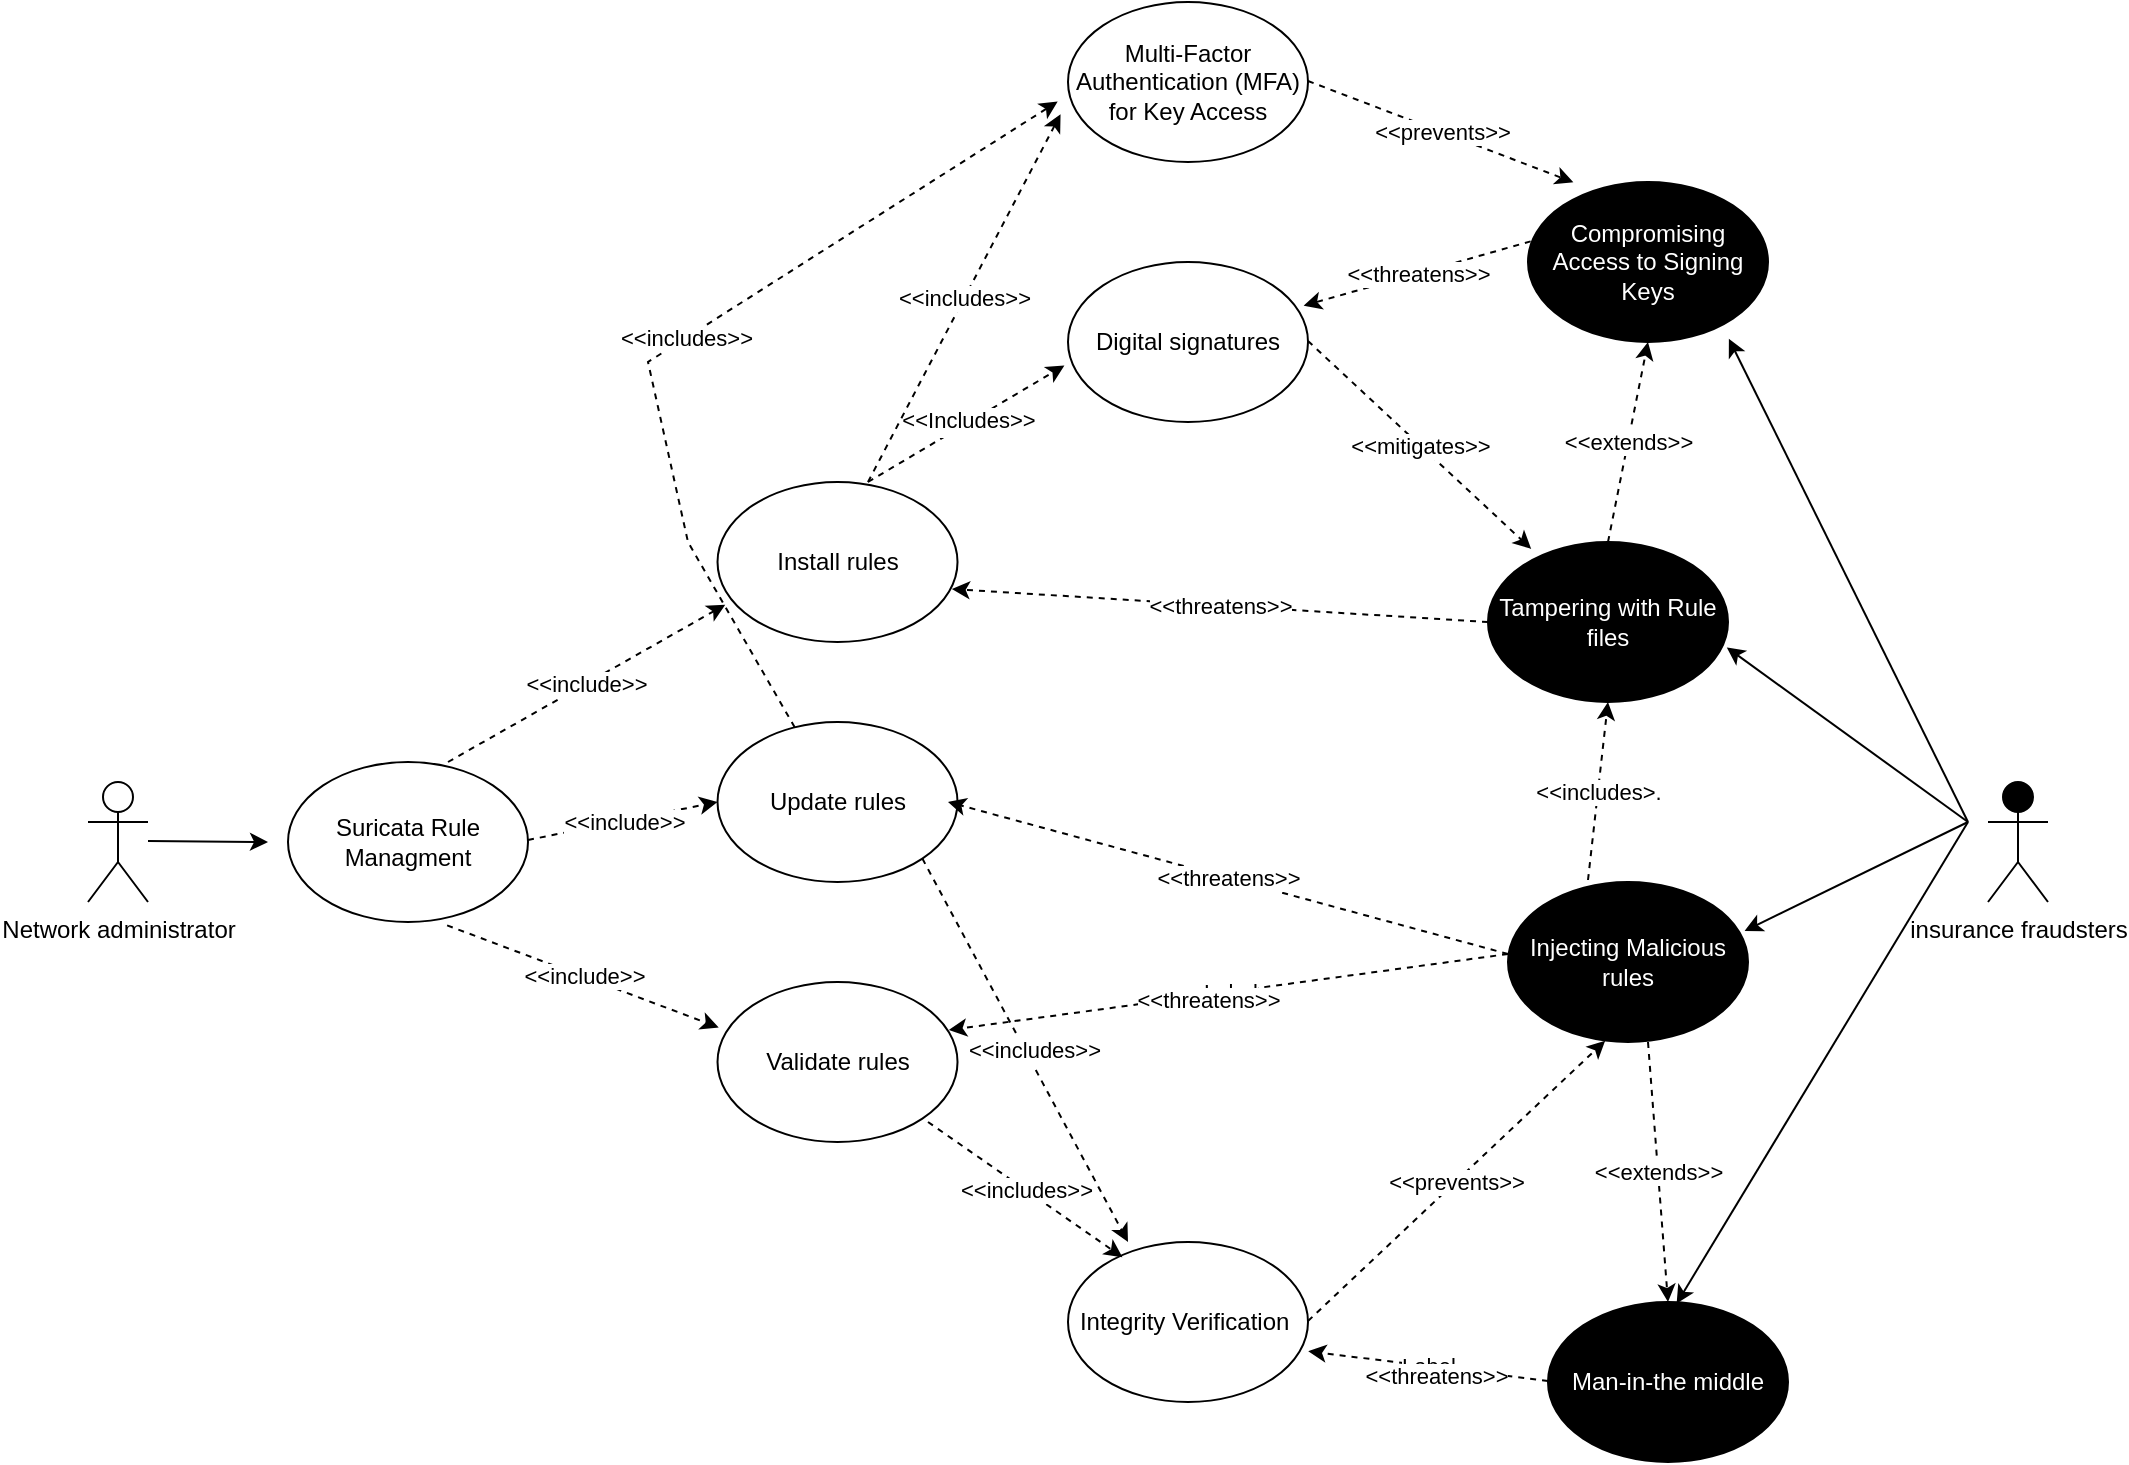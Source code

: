 <mxfile version="24.7.16">
  <diagram name="Page-1" id="gz1csiQIcrEAmxfUzNPp">
    <mxGraphModel dx="1481" dy="753" grid="1" gridSize="10" guides="1" tooltips="1" connect="1" arrows="1" fold="1" page="1" pageScale="1" pageWidth="850" pageHeight="1100" math="0" shadow="0">
      <root>
        <mxCell id="0" />
        <mxCell id="1" parent="0" />
        <mxCell id="pV8qO-5mPZE3YRgbuFxc-1" value="Suricata Rule Managment" style="ellipse;whiteSpace=wrap;html=1;" parent="1" vertex="1">
          <mxGeometry x="190" y="440" width="120" height="80" as="geometry" />
        </mxCell>
        <mxCell id="pV8qO-5mPZE3YRgbuFxc-2" value="Network administrator" style="shape=umlActor;verticalLabelPosition=bottom;verticalAlign=top;html=1;outlineConnect=0;" parent="1" vertex="1">
          <mxGeometry x="90" y="450" width="30" height="60" as="geometry" />
        </mxCell>
        <mxCell id="pV8qO-5mPZE3YRgbuFxc-3" value="" style="endArrow=classic;html=1;rounded=0;" parent="1" edge="1">
          <mxGeometry width="50" height="50" relative="1" as="geometry">
            <mxPoint x="120" y="479.5" as="sourcePoint" />
            <mxPoint x="180" y="480" as="targetPoint" />
          </mxGeometry>
        </mxCell>
        <mxCell id="pV8qO-5mPZE3YRgbuFxc-4" value="Install rules" style="ellipse;whiteSpace=wrap;html=1;" parent="1" vertex="1">
          <mxGeometry x="404.76" y="300" width="120" height="80" as="geometry" />
        </mxCell>
        <mxCell id="pV8qO-5mPZE3YRgbuFxc-5" value="Update rules" style="ellipse;whiteSpace=wrap;html=1;" parent="1" vertex="1">
          <mxGeometry x="404.76" y="420" width="120" height="80" as="geometry" />
        </mxCell>
        <mxCell id="pV8qO-5mPZE3YRgbuFxc-6" value="Validate rules" style="ellipse;whiteSpace=wrap;html=1;" parent="1" vertex="1">
          <mxGeometry x="404.76" y="550" width="120" height="80" as="geometry" />
        </mxCell>
        <mxCell id="pV8qO-5mPZE3YRgbuFxc-7" value="" style="endArrow=classic;html=1;rounded=0;dashed=1;entryX=0.032;entryY=0.767;entryDx=0;entryDy=0;entryPerimeter=0;" parent="1" target="pV8qO-5mPZE3YRgbuFxc-4" edge="1">
          <mxGeometry relative="1" as="geometry">
            <mxPoint x="270" y="440" as="sourcePoint" />
            <mxPoint x="370" y="440" as="targetPoint" />
          </mxGeometry>
        </mxCell>
        <mxCell id="pV8qO-5mPZE3YRgbuFxc-8" value="&amp;lt;&amp;lt;include&amp;gt;&amp;gt;" style="edgeLabel;resizable=0;html=1;;align=center;verticalAlign=middle;" parent="pV8qO-5mPZE3YRgbuFxc-7" connectable="0" vertex="1">
          <mxGeometry relative="1" as="geometry" />
        </mxCell>
        <mxCell id="pV8qO-5mPZE3YRgbuFxc-9" value="" style="endArrow=classic;html=1;rounded=0;dashed=1;entryX=0;entryY=0.5;entryDx=0;entryDy=0;" parent="1" target="pV8qO-5mPZE3YRgbuFxc-5" edge="1">
          <mxGeometry relative="1" as="geometry">
            <mxPoint x="310" y="479" as="sourcePoint" />
            <mxPoint x="404" y="400" as="targetPoint" />
          </mxGeometry>
        </mxCell>
        <mxCell id="pV8qO-5mPZE3YRgbuFxc-10" value="&amp;lt;&amp;lt;include&amp;gt;&amp;gt;" style="edgeLabel;resizable=0;html=1;;align=center;verticalAlign=middle;" parent="pV8qO-5mPZE3YRgbuFxc-9" connectable="0" vertex="1">
          <mxGeometry relative="1" as="geometry" />
        </mxCell>
        <mxCell id="pV8qO-5mPZE3YRgbuFxc-11" value="" style="endArrow=classic;html=1;rounded=0;dashed=1;entryX=0.005;entryY=0.284;entryDx=0;entryDy=0;entryPerimeter=0;exitX=0.663;exitY=1.021;exitDx=0;exitDy=0;exitPerimeter=0;" parent="1" source="pV8qO-5mPZE3YRgbuFxc-1" target="pV8qO-5mPZE3YRgbuFxc-6" edge="1">
          <mxGeometry relative="1" as="geometry">
            <mxPoint x="280" y="550" as="sourcePoint" />
            <mxPoint x="374" y="471" as="targetPoint" />
          </mxGeometry>
        </mxCell>
        <mxCell id="pV8qO-5mPZE3YRgbuFxc-12" value="&amp;lt;&amp;lt;include&amp;gt;&amp;gt;" style="edgeLabel;resizable=0;html=1;;align=center;verticalAlign=middle;" parent="pV8qO-5mPZE3YRgbuFxc-11" connectable="0" vertex="1">
          <mxGeometry relative="1" as="geometry" />
        </mxCell>
        <mxCell id="pV8qO-5mPZE3YRgbuFxc-13" value="&lt;div&gt;insurance fraudsters&lt;br&gt;&lt;/div&gt;" style="shape=umlActor;verticalLabelPosition=bottom;verticalAlign=top;html=1;outlineConnect=0;fillColor=#000000;" parent="1" vertex="1">
          <mxGeometry x="1040" y="450" width="30" height="60" as="geometry" />
        </mxCell>
        <mxCell id="PB461cQyI1IfktB9F1T6-3" value="Tampering with Rule files" style="ellipse;whiteSpace=wrap;html=1;fillColor=#000000;fontColor=#FFFFFF;" parent="1" vertex="1">
          <mxGeometry x="790" y="330" width="120" height="80" as="geometry" />
        </mxCell>
        <mxCell id="PB461cQyI1IfktB9F1T6-4" value="Injecting Malicious rules" style="ellipse;whiteSpace=wrap;html=1;fontColor=#FFFFFF;fillColor=#000000;" parent="1" vertex="1">
          <mxGeometry x="800" y="500" width="120" height="80" as="geometry" />
        </mxCell>
        <mxCell id="PB461cQyI1IfktB9F1T6-134" value="" style="endArrow=classic;html=1;rounded=0;exitX=0;exitY=0.5;exitDx=0;exitDy=0;entryX=1.016;entryY=0.669;entryDx=0;entryDy=0;entryPerimeter=0;dashed=1;" parent="1" source="PB461cQyI1IfktB9F1T6-3" edge="1">
          <mxGeometry relative="1" as="geometry">
            <mxPoint x="630" y="590" as="sourcePoint" />
            <mxPoint x="521.92" y="353.52" as="targetPoint" />
          </mxGeometry>
        </mxCell>
        <mxCell id="PB461cQyI1IfktB9F1T6-135" value="&amp;lt;&amp;lt;threatens&amp;gt;&amp;gt;" style="edgeLabel;resizable=0;html=1;;align=center;verticalAlign=middle;" parent="PB461cQyI1IfktB9F1T6-134" connectable="0" vertex="1">
          <mxGeometry relative="1" as="geometry" />
        </mxCell>
        <mxCell id="PB461cQyI1IfktB9F1T6-136" value="" style="endArrow=classic;html=1;rounded=0;exitX=0;exitY=0.5;exitDx=0;exitDy=0;dashed=1;" parent="1" edge="1">
          <mxGeometry relative="1" as="geometry">
            <mxPoint x="800" y="536" as="sourcePoint" />
            <mxPoint x="520" y="460" as="targetPoint" />
          </mxGeometry>
        </mxCell>
        <mxCell id="PB461cQyI1IfktB9F1T6-137" value="&amp;lt;&amp;lt;threatens&amp;gt;&amp;gt;" style="edgeLabel;resizable=0;html=1;;align=center;verticalAlign=middle;" parent="PB461cQyI1IfktB9F1T6-136" connectable="0" vertex="1">
          <mxGeometry relative="1" as="geometry" />
        </mxCell>
        <mxCell id="PB461cQyI1IfktB9F1T6-138" value="" style="endArrow=classic;html=1;rounded=0;exitX=0;exitY=0.5;exitDx=0;exitDy=0;entryX=0.964;entryY=0.3;entryDx=0;entryDy=0;dashed=1;entryPerimeter=0;" parent="1" target="pV8qO-5mPZE3YRgbuFxc-6" edge="1">
          <mxGeometry relative="1" as="geometry">
            <mxPoint x="800" y="536" as="sourcePoint" />
            <mxPoint x="520" y="590" as="targetPoint" />
          </mxGeometry>
        </mxCell>
        <mxCell id="PB461cQyI1IfktB9F1T6-139" value="Label" style="edgeLabel;resizable=0;html=1;;align=center;verticalAlign=middle;" parent="PB461cQyI1IfktB9F1T6-138" connectable="0" vertex="1">
          <mxGeometry relative="1" as="geometry" />
        </mxCell>
        <mxCell id="PB461cQyI1IfktB9F1T6-147" value="&amp;lt;&amp;lt;threatens&amp;gt;&amp;gt;" style="edgeLabel;html=1;align=center;verticalAlign=middle;resizable=0;points=[];" parent="PB461cQyI1IfktB9F1T6-138" connectable="0" vertex="1">
          <mxGeometry x="-0.051" y="5" relative="1" as="geometry">
            <mxPoint x="-18" as="offset" />
          </mxGeometry>
        </mxCell>
        <mxCell id="PB461cQyI1IfktB9F1T6-140" value="Digital signatures" style="ellipse;whiteSpace=wrap;html=1;" parent="1" vertex="1">
          <mxGeometry x="580" y="190" width="120" height="80" as="geometry" />
        </mxCell>
        <mxCell id="PB461cQyI1IfktB9F1T6-141" value="Integrity Verification&amp;nbsp;" style="ellipse;whiteSpace=wrap;html=1;" parent="1" vertex="1">
          <mxGeometry x="580" y="680" width="120" height="80" as="geometry" />
        </mxCell>
        <mxCell id="PB461cQyI1IfktB9F1T6-142" value="" style="endArrow=classic;html=1;rounded=0;entryX=-0.015;entryY=0.647;entryDx=0;entryDy=0;entryPerimeter=0;dashed=1;" parent="1" target="PB461cQyI1IfktB9F1T6-140" edge="1">
          <mxGeometry relative="1" as="geometry">
            <mxPoint x="480" y="300" as="sourcePoint" />
            <mxPoint x="580" y="300" as="targetPoint" />
            <Array as="points" />
          </mxGeometry>
        </mxCell>
        <mxCell id="PB461cQyI1IfktB9F1T6-143" value="Label" style="edgeLabel;resizable=0;html=1;;align=center;verticalAlign=middle;" parent="PB461cQyI1IfktB9F1T6-142" connectable="0" vertex="1">
          <mxGeometry relative="1" as="geometry" />
        </mxCell>
        <mxCell id="PB461cQyI1IfktB9F1T6-144" value="&amp;lt;&amp;lt;Includes&amp;gt;&amp;gt;" style="edgeLabel;html=1;align=center;verticalAlign=middle;resizable=0;points=[];" parent="PB461cQyI1IfktB9F1T6-142" connectable="0" vertex="1">
          <mxGeometry x="0.035" y="1" relative="1" as="geometry">
            <mxPoint as="offset" />
          </mxGeometry>
        </mxCell>
        <mxCell id="PB461cQyI1IfktB9F1T6-145" value="" style="endArrow=classic;html=1;rounded=0;entryX=0.18;entryY=0.043;entryDx=0;entryDy=0;entryPerimeter=0;dashed=1;" parent="1" target="PB461cQyI1IfktB9F1T6-3" edge="1">
          <mxGeometry relative="1" as="geometry">
            <mxPoint x="700" y="229.5" as="sourcePoint" />
            <mxPoint x="800" y="229.5" as="targetPoint" />
          </mxGeometry>
        </mxCell>
        <mxCell id="PB461cQyI1IfktB9F1T6-146" value="&amp;lt;&amp;lt;mitigates&amp;gt;&amp;gt;" style="edgeLabel;resizable=0;html=1;;align=center;verticalAlign=middle;" parent="PB461cQyI1IfktB9F1T6-145" connectable="0" vertex="1">
          <mxGeometry relative="1" as="geometry" />
        </mxCell>
        <mxCell id="PB461cQyI1IfktB9F1T6-148" value="" style="endArrow=classic;html=1;rounded=0;entryX=0.995;entryY=0.659;entryDx=0;entryDy=0;entryPerimeter=0;" parent="1" target="PB461cQyI1IfktB9F1T6-3" edge="1">
          <mxGeometry width="50" height="50" relative="1" as="geometry">
            <mxPoint x="1030" y="470" as="sourcePoint" />
            <mxPoint x="1040" y="435" as="targetPoint" />
          </mxGeometry>
        </mxCell>
        <mxCell id="PB461cQyI1IfktB9F1T6-149" value="" style="endArrow=classic;html=1;rounded=0;entryX=0.986;entryY=0.306;entryDx=0;entryDy=0;entryPerimeter=0;" parent="1" target="PB461cQyI1IfktB9F1T6-4" edge="1">
          <mxGeometry width="50" height="50" relative="1" as="geometry">
            <mxPoint x="1030" y="470" as="sourcePoint" />
            <mxPoint x="670" y="400" as="targetPoint" />
          </mxGeometry>
        </mxCell>
        <mxCell id="PB461cQyI1IfktB9F1T6-150" value="Compromising Access to Signing Keys" style="ellipse;whiteSpace=wrap;html=1;fillColor=#000000;fontColor=#FFFFFF;" parent="1" vertex="1">
          <mxGeometry x="810" y="150" width="120" height="80" as="geometry" />
        </mxCell>
        <mxCell id="PB461cQyI1IfktB9F1T6-151" value="" style="endArrow=classic;html=1;rounded=0;exitX=0.011;exitY=0.371;exitDx=0;exitDy=0;exitPerimeter=0;entryX=0.982;entryY=0.273;entryDx=0;entryDy=0;entryPerimeter=0;dashed=1;" parent="1" source="PB461cQyI1IfktB9F1T6-150" target="PB461cQyI1IfktB9F1T6-140" edge="1">
          <mxGeometry relative="1" as="geometry">
            <mxPoint x="770" y="130" as="sourcePoint" />
            <mxPoint x="870" y="130" as="targetPoint" />
          </mxGeometry>
        </mxCell>
        <mxCell id="PB461cQyI1IfktB9F1T6-152" value="&amp;lt;&amp;lt;threatens&amp;gt;&amp;gt;" style="edgeLabel;resizable=0;html=1;;align=center;verticalAlign=middle;" parent="PB461cQyI1IfktB9F1T6-151" connectable="0" vertex="1">
          <mxGeometry relative="1" as="geometry" />
        </mxCell>
        <mxCell id="PB461cQyI1IfktB9F1T6-153" value="Multi-Factor Authentication (MFA) for Key Access" style="ellipse;whiteSpace=wrap;html=1;" parent="1" vertex="1">
          <mxGeometry x="580" y="60" width="120" height="80" as="geometry" />
        </mxCell>
        <mxCell id="PB461cQyI1IfktB9F1T6-154" value="" style="endArrow=classic;html=1;rounded=0;entryX=-0.031;entryY=0.701;entryDx=0;entryDy=0;entryPerimeter=0;dashed=1;" parent="1" target="PB461cQyI1IfktB9F1T6-153" edge="1">
          <mxGeometry relative="1" as="geometry">
            <mxPoint x="480" y="300" as="sourcePoint" />
            <mxPoint x="580" y="300" as="targetPoint" />
          </mxGeometry>
        </mxCell>
        <mxCell id="PB461cQyI1IfktB9F1T6-155" value="&amp;lt;&amp;lt;includes&amp;gt;&amp;gt;" style="edgeLabel;resizable=0;html=1;;align=center;verticalAlign=middle;" parent="PB461cQyI1IfktB9F1T6-154" connectable="0" vertex="1">
          <mxGeometry relative="1" as="geometry" />
        </mxCell>
        <mxCell id="PB461cQyI1IfktB9F1T6-156" value="f" style="endArrow=classic;html=1;rounded=0;entryX=0.227;entryY=0.095;entryDx=0;entryDy=0;entryPerimeter=0;dashed=1;" parent="1" target="PB461cQyI1IfktB9F1T6-141" edge="1">
          <mxGeometry relative="1" as="geometry">
            <mxPoint x="510" y="620" as="sourcePoint" />
            <mxPoint x="610" y="620" as="targetPoint" />
          </mxGeometry>
        </mxCell>
        <mxCell id="PB461cQyI1IfktB9F1T6-157" value="&amp;lt;&amp;lt;includes&amp;gt;&amp;gt;" style="edgeLabel;resizable=0;html=1;;align=center;verticalAlign=middle;" parent="PB461cQyI1IfktB9F1T6-156" connectable="0" vertex="1">
          <mxGeometry relative="1" as="geometry" />
        </mxCell>
        <mxCell id="PB461cQyI1IfktB9F1T6-158" value="" style="endArrow=classic;html=1;rounded=0;entryX=0.405;entryY=0.992;entryDx=0;entryDy=0;entryPerimeter=0;dashed=1;" parent="1" target="PB461cQyI1IfktB9F1T6-4" edge="1">
          <mxGeometry relative="1" as="geometry">
            <mxPoint x="700" y="719.5" as="sourcePoint" />
            <mxPoint x="800" y="719.5" as="targetPoint" />
          </mxGeometry>
        </mxCell>
        <mxCell id="PB461cQyI1IfktB9F1T6-159" value="&amp;lt;&amp;lt;prevents&amp;gt;&amp;gt;" style="edgeLabel;resizable=0;html=1;;align=center;verticalAlign=middle;" parent="PB461cQyI1IfktB9F1T6-158" connectable="0" vertex="1">
          <mxGeometry relative="1" as="geometry" />
        </mxCell>
        <mxCell id="PB461cQyI1IfktB9F1T6-160" value="" style="endArrow=classic;html=1;rounded=0;exitX=1;exitY=1;exitDx=0;exitDy=0;dashed=1;" parent="1" source="pV8qO-5mPZE3YRgbuFxc-5" edge="1">
          <mxGeometry relative="1" as="geometry">
            <mxPoint x="520" y="479.5" as="sourcePoint" />
            <mxPoint x="610" y="680" as="targetPoint" />
          </mxGeometry>
        </mxCell>
        <mxCell id="PB461cQyI1IfktB9F1T6-161" value="Label" style="edgeLabel;resizable=0;html=1;;align=center;verticalAlign=middle;" parent="PB461cQyI1IfktB9F1T6-160" connectable="0" vertex="1">
          <mxGeometry relative="1" as="geometry" />
        </mxCell>
        <mxCell id="PB461cQyI1IfktB9F1T6-163" value="&amp;lt;&amp;lt;includes&amp;gt;&amp;gt;" style="edgeLabel;html=1;align=center;verticalAlign=middle;resizable=0;points=[];" parent="PB461cQyI1IfktB9F1T6-160" connectable="0" vertex="1">
          <mxGeometry x="0.015" y="4" relative="1" as="geometry">
            <mxPoint as="offset" />
          </mxGeometry>
        </mxCell>
        <mxCell id="PB461cQyI1IfktB9F1T6-166" value="" style="endArrow=classic;html=1;rounded=0;entryX=0.5;entryY=1;entryDx=0;entryDy=0;dashed=1;" parent="1" target="PB461cQyI1IfktB9F1T6-150" edge="1">
          <mxGeometry relative="1" as="geometry">
            <mxPoint x="850" y="330" as="sourcePoint" />
            <mxPoint x="950" y="330" as="targetPoint" />
          </mxGeometry>
        </mxCell>
        <mxCell id="PB461cQyI1IfktB9F1T6-167" value="&amp;lt;&amp;lt;extends&amp;gt;&amp;gt;" style="edgeLabel;resizable=0;html=1;;align=center;verticalAlign=middle;" parent="PB461cQyI1IfktB9F1T6-166" connectable="0" vertex="1">
          <mxGeometry relative="1" as="geometry" />
        </mxCell>
        <mxCell id="PB461cQyI1IfktB9F1T6-168" value="" style="endArrow=classic;html=1;rounded=0;entryX=0.5;entryY=1;entryDx=0;entryDy=0;dashed=1;" parent="1" target="PB461cQyI1IfktB9F1T6-3" edge="1">
          <mxGeometry relative="1" as="geometry">
            <mxPoint x="840" y="499" as="sourcePoint" />
            <mxPoint x="940" y="499" as="targetPoint" />
          </mxGeometry>
        </mxCell>
        <mxCell id="PB461cQyI1IfktB9F1T6-169" value="&amp;lt;&amp;lt;includes&amp;gt;." style="edgeLabel;resizable=0;html=1;;align=center;verticalAlign=middle;" parent="PB461cQyI1IfktB9F1T6-168" connectable="0" vertex="1">
          <mxGeometry relative="1" as="geometry" />
        </mxCell>
        <mxCell id="PB461cQyI1IfktB9F1T6-170" value="" style="endArrow=classic;html=1;rounded=0;entryX=0.837;entryY=0.98;entryDx=0;entryDy=0;entryPerimeter=0;" parent="1" target="PB461cQyI1IfktB9F1T6-150" edge="1">
          <mxGeometry width="50" height="50" relative="1" as="geometry">
            <mxPoint x="1030" y="470" as="sourcePoint" />
            <mxPoint x="1050" y="430" as="targetPoint" />
          </mxGeometry>
        </mxCell>
        <mxCell id="PB461cQyI1IfktB9F1T6-171" value="Man-in-the middle" style="ellipse;whiteSpace=wrap;html=1;fillColor=#000000;fontColor=#FFFFFF;" parent="1" vertex="1">
          <mxGeometry x="820" y="710" width="120" height="80" as="geometry" />
        </mxCell>
        <mxCell id="PB461cQyI1IfktB9F1T6-172" value="" style="endArrow=classic;html=1;rounded=0;entryX=0.536;entryY=0.01;entryDx=0;entryDy=0;entryPerimeter=0;" parent="1" target="PB461cQyI1IfktB9F1T6-171" edge="1">
          <mxGeometry width="50" height="50" relative="1" as="geometry">
            <mxPoint x="1030" y="470" as="sourcePoint" />
            <mxPoint x="890" y="700" as="targetPoint" />
          </mxGeometry>
        </mxCell>
        <mxCell id="PB461cQyI1IfktB9F1T6-173" value="" style="endArrow=classic;html=1;rounded=0;entryX=1.001;entryY=0.683;entryDx=0;entryDy=0;entryPerimeter=0;dashed=1;" parent="1" target="PB461cQyI1IfktB9F1T6-141" edge="1">
          <mxGeometry relative="1" as="geometry">
            <mxPoint x="820" y="749.5" as="sourcePoint" />
            <mxPoint x="920" y="749.5" as="targetPoint" />
          </mxGeometry>
        </mxCell>
        <mxCell id="PB461cQyI1IfktB9F1T6-174" value="Label" style="edgeLabel;resizable=0;html=1;;align=center;verticalAlign=middle;" parent="PB461cQyI1IfktB9F1T6-173" connectable="0" vertex="1">
          <mxGeometry relative="1" as="geometry" />
        </mxCell>
        <mxCell id="PB461cQyI1IfktB9F1T6-175" value="&amp;lt;&amp;lt;threatens&amp;gt;&amp;gt;" style="edgeLabel;html=1;align=center;verticalAlign=middle;resizable=0;points=[];" parent="PB461cQyI1IfktB9F1T6-173" connectable="0" vertex="1">
          <mxGeometry x="-0.068" y="4" relative="1" as="geometry">
            <mxPoint as="offset" />
          </mxGeometry>
        </mxCell>
        <mxCell id="PB461cQyI1IfktB9F1T6-176" value="" style="endArrow=classic;html=1;rounded=0;entryX=0.5;entryY=0;entryDx=0;entryDy=0;dashed=1;" parent="1" target="PB461cQyI1IfktB9F1T6-171" edge="1">
          <mxGeometry relative="1" as="geometry">
            <mxPoint x="870" y="580" as="sourcePoint" />
            <mxPoint x="970" y="580" as="targetPoint" />
          </mxGeometry>
        </mxCell>
        <mxCell id="PB461cQyI1IfktB9F1T6-177" value="&amp;lt;&amp;lt;extends&amp;gt;&amp;gt;" style="edgeLabel;resizable=0;html=1;;align=center;verticalAlign=middle;" parent="PB461cQyI1IfktB9F1T6-176" connectable="0" vertex="1">
          <mxGeometry relative="1" as="geometry" />
        </mxCell>
        <mxCell id="PB461cQyI1IfktB9F1T6-178" value="" style="endArrow=classic;html=1;rounded=0;entryX=0.189;entryY=0.002;entryDx=0;entryDy=0;entryPerimeter=0;dashed=1;" parent="1" target="PB461cQyI1IfktB9F1T6-150" edge="1">
          <mxGeometry relative="1" as="geometry">
            <mxPoint x="700" y="99.5" as="sourcePoint" />
            <mxPoint x="800" y="99.5" as="targetPoint" />
          </mxGeometry>
        </mxCell>
        <mxCell id="PB461cQyI1IfktB9F1T6-179" value="&amp;lt;&amp;lt;prevents&amp;gt;&amp;gt;" style="edgeLabel;resizable=0;html=1;;align=center;verticalAlign=middle;" parent="PB461cQyI1IfktB9F1T6-178" connectable="0" vertex="1">
          <mxGeometry relative="1" as="geometry" />
        </mxCell>
        <mxCell id="YwLg61wW7z1s1YqIO4gV-4" value="" style="endArrow=classic;html=1;rounded=0;entryX=-0.043;entryY=0.622;entryDx=0;entryDy=0;entryPerimeter=0;dashed=1;" edge="1" parent="1" source="pV8qO-5mPZE3YRgbuFxc-5" target="PB461cQyI1IfktB9F1T6-153">
          <mxGeometry relative="1" as="geometry">
            <mxPoint x="440" y="420" as="sourcePoint" />
            <mxPoint x="470" y="110" as="targetPoint" />
            <Array as="points">
              <mxPoint x="390" y="330" />
              <mxPoint x="370" y="240" />
            </Array>
          </mxGeometry>
        </mxCell>
        <mxCell id="YwLg61wW7z1s1YqIO4gV-5" value="&amp;lt;&amp;lt;includes&amp;gt;&amp;gt;" style="edgeLabel;resizable=0;html=1;;align=center;verticalAlign=middle;" connectable="0" vertex="1" parent="YwLg61wW7z1s1YqIO4gV-4">
          <mxGeometry relative="1" as="geometry" />
        </mxCell>
      </root>
    </mxGraphModel>
  </diagram>
</mxfile>
